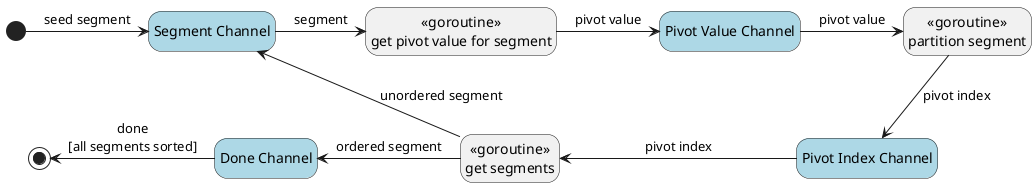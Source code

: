 @startuml

hide empty description

state "Segment Channel" as SC #lightblue

[*] -r-> SC : seed segment

state "<<goroutine>>\nget pivot value for segment" as GPVFS 

SC -r-> GPVFS : segment

state "Pivot Value Channel" as PVC #lightblue

GPVFS -r-> PVC : pivot value

state "<<goroutine>>\npartition segment" as PS

PVC -r-> PS : pivot value

state "Pivot Index Channel" as PIC #lightblue

PS -d-> PIC : pivot index

state "<<goroutine>>\nget segments" as GS

PIC -l-> GS : pivot index

state "Done Channel" as DC #lightblue

GS -u-> SC : unordered segment
GS -l-> DC : ordered segment

DC -l-> [*] : done\n[all segments sorted]

@enduml